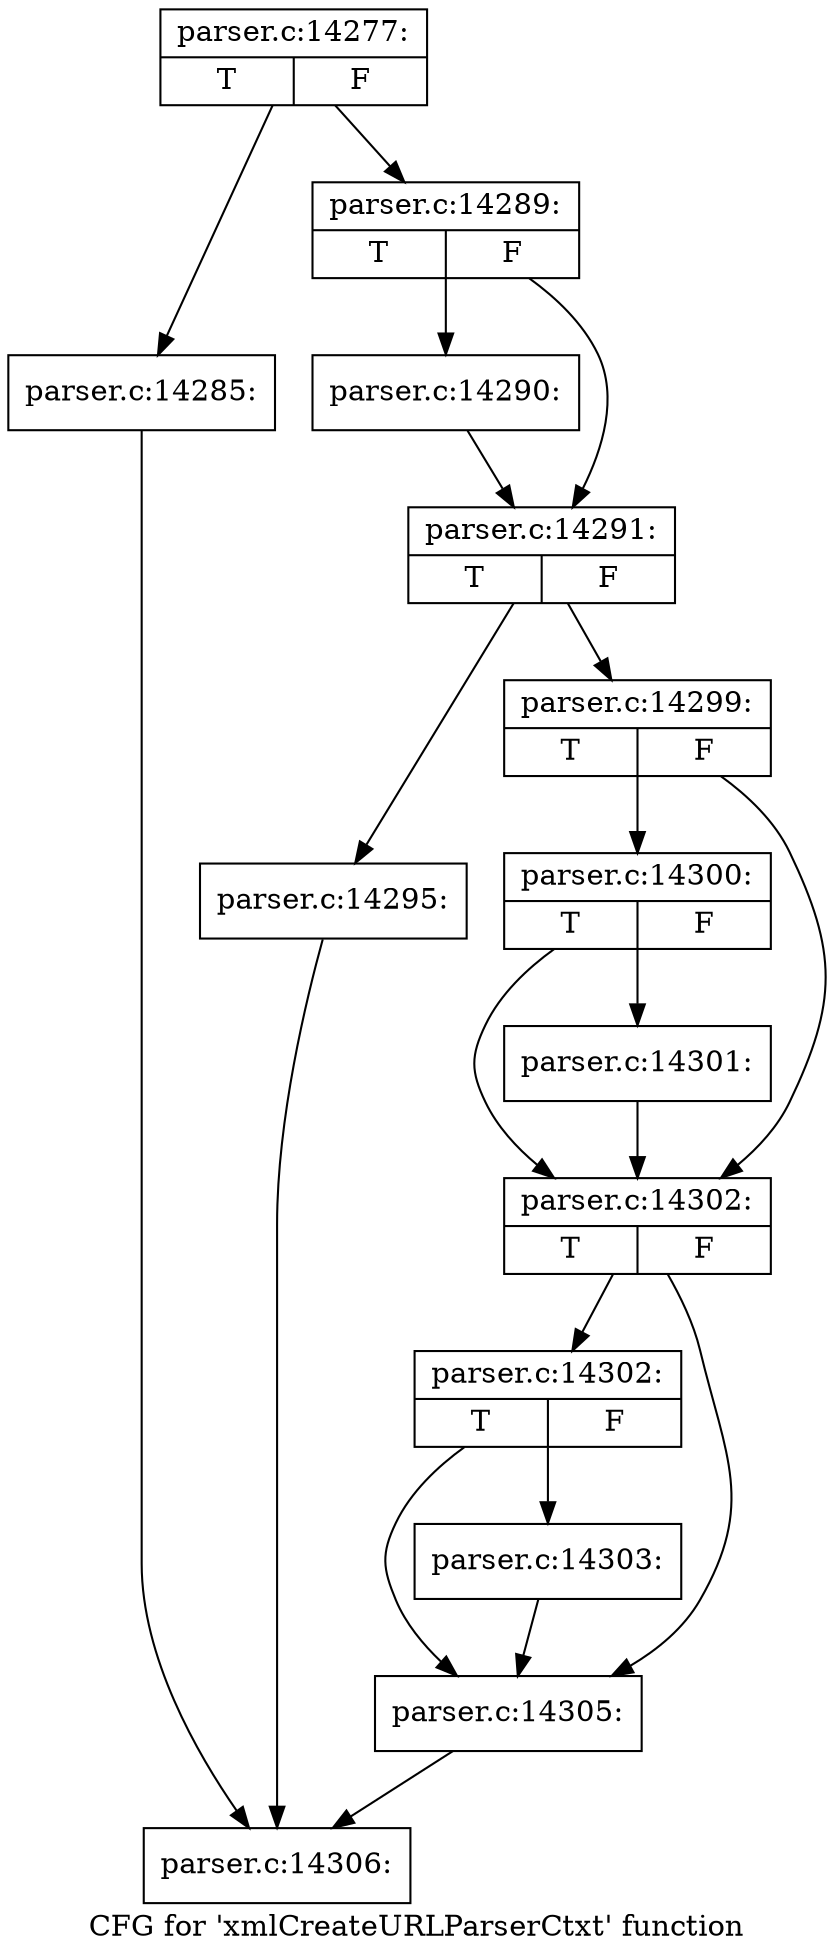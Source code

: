 digraph "CFG for 'xmlCreateURLParserCtxt' function" {
	label="CFG for 'xmlCreateURLParserCtxt' function";

	Node0x559c870 [shape=record,label="{parser.c:14277:|{<s0>T|<s1>F}}"];
	Node0x559c870 -> Node0x559d430;
	Node0x559c870 -> Node0x559d480;
	Node0x559d430 [shape=record,label="{parser.c:14285:}"];
	Node0x559d430 -> Node0x559cba0;
	Node0x559d480 [shape=record,label="{parser.c:14289:|{<s0>T|<s1>F}}"];
	Node0x559d480 -> Node0x59cc930;
	Node0x559d480 -> Node0x59cc980;
	Node0x59cc930 [shape=record,label="{parser.c:14290:}"];
	Node0x59cc930 -> Node0x59cc980;
	Node0x59cc980 [shape=record,label="{parser.c:14291:|{<s0>T|<s1>F}}"];
	Node0x59cc980 -> Node0x59cd9a0;
	Node0x59cc980 -> Node0x59cddc0;
	Node0x59cd9a0 [shape=record,label="{parser.c:14295:}"];
	Node0x59cd9a0 -> Node0x559cba0;
	Node0x59cddc0 [shape=record,label="{parser.c:14299:|{<s0>T|<s1>F}}"];
	Node0x59cddc0 -> Node0x59ce3e0;
	Node0x59cddc0 -> Node0x59ce390;
	Node0x59ce3e0 [shape=record,label="{parser.c:14300:|{<s0>T|<s1>F}}"];
	Node0x59ce3e0 -> Node0x59ce340;
	Node0x59ce3e0 -> Node0x59ce390;
	Node0x59ce340 [shape=record,label="{parser.c:14301:}"];
	Node0x59ce340 -> Node0x59ce390;
	Node0x59ce390 [shape=record,label="{parser.c:14302:|{<s0>T|<s1>F}}"];
	Node0x59ce390 -> Node0x59ced80;
	Node0x59ce390 -> Node0x59ced30;
	Node0x59ced80 [shape=record,label="{parser.c:14302:|{<s0>T|<s1>F}}"];
	Node0x59ced80 -> Node0x59cece0;
	Node0x59ced80 -> Node0x59ced30;
	Node0x59cece0 [shape=record,label="{parser.c:14303:}"];
	Node0x59cece0 -> Node0x59ced30;
	Node0x59ced30 [shape=record,label="{parser.c:14305:}"];
	Node0x59ced30 -> Node0x559cba0;
	Node0x559cba0 [shape=record,label="{parser.c:14306:}"];
}
